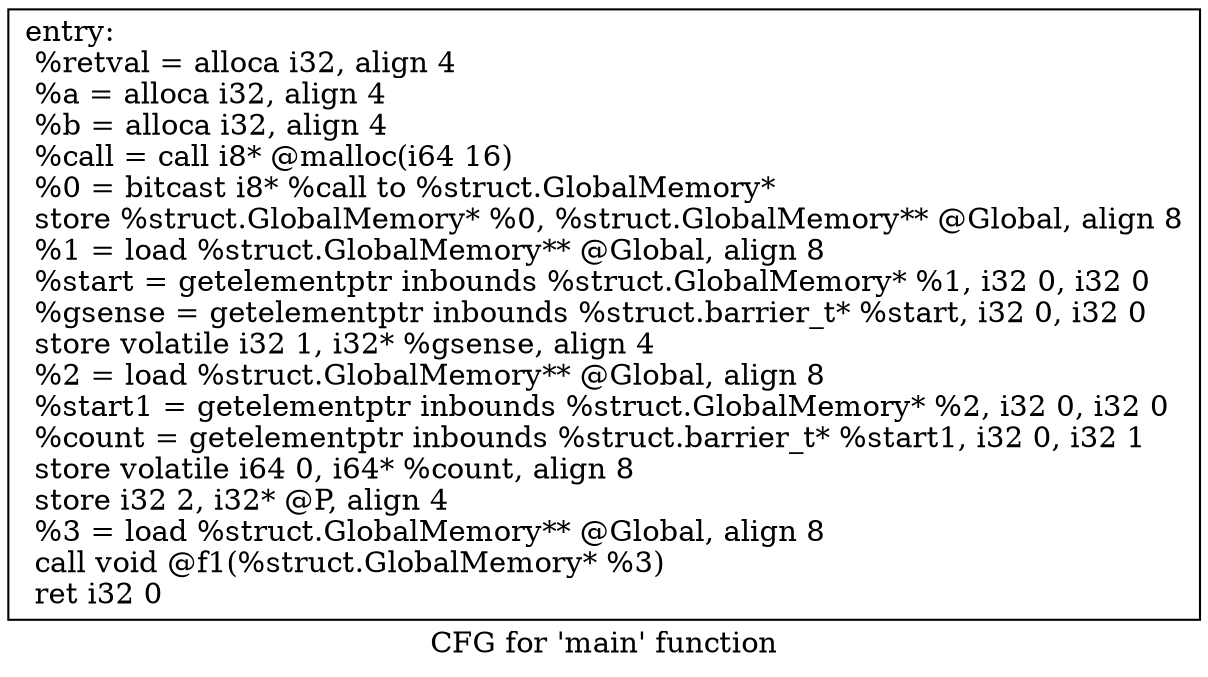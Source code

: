 digraph "CFG for 'main' function" {
	label="CFG for 'main' function";

	Node0x5ca1e80 [shape=record,label="{entry:\l  %retval = alloca i32, align 4\l  %a = alloca i32, align 4\l  %b = alloca i32, align 4\l  %call = call i8* @malloc(i64 16)\l  %0 = bitcast i8* %call to %struct.GlobalMemory*\l  store %struct.GlobalMemory* %0, %struct.GlobalMemory** @Global, align 8\l  %1 = load %struct.GlobalMemory** @Global, align 8\l  %start = getelementptr inbounds %struct.GlobalMemory* %1, i32 0, i32 0\l  %gsense = getelementptr inbounds %struct.barrier_t* %start, i32 0, i32 0\l  store volatile i32 1, i32* %gsense, align 4\l  %2 = load %struct.GlobalMemory** @Global, align 8\l  %start1 = getelementptr inbounds %struct.GlobalMemory* %2, i32 0, i32 0\l  %count = getelementptr inbounds %struct.barrier_t* %start1, i32 0, i32 1\l  store volatile i64 0, i64* %count, align 8\l  store i32 2, i32* @P, align 4\l  %3 = load %struct.GlobalMemory** @Global, align 8\l  call void @f1(%struct.GlobalMemory* %3)\l  ret i32 0\l}"];
}
